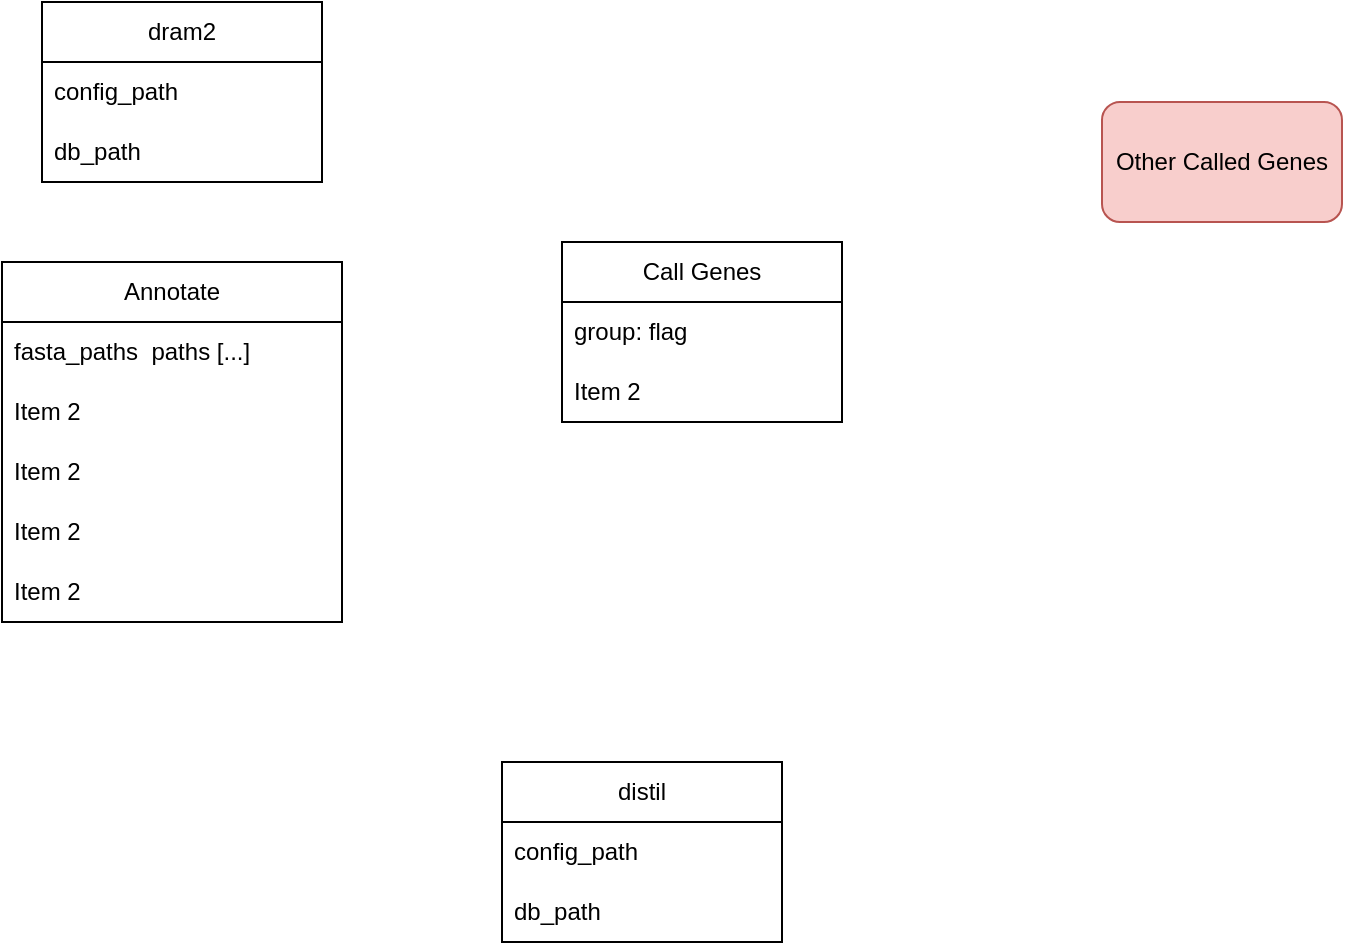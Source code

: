 <mxfile version="20.7.3" type="github">
  <diagram id="w-Xyo9Is_YRTP1HlIPA3" name="Page-1">
    <mxGraphModel dx="1274" dy="870" grid="1" gridSize="10" guides="1" tooltips="1" connect="1" arrows="1" fold="1" page="1" pageScale="1" pageWidth="850" pageHeight="1100" math="0" shadow="0">
      <root>
        <mxCell id="0" />
        <mxCell id="1" parent="0" />
        <mxCell id="yhTA2E3plXpeRWv1TqRp-2" value="dram2" style="swimlane;fontStyle=0;childLayout=stackLayout;horizontal=1;startSize=30;horizontalStack=0;resizeParent=1;resizeParentMax=0;resizeLast=0;collapsible=1;marginBottom=0;whiteSpace=wrap;html=1;" vertex="1" parent="1">
          <mxGeometry x="80" y="90" width="140" height="90" as="geometry" />
        </mxCell>
        <mxCell id="yhTA2E3plXpeRWv1TqRp-3" value="config_path" style="text;strokeColor=none;fillColor=none;align=left;verticalAlign=middle;spacingLeft=4;spacingRight=4;overflow=hidden;points=[[0,0.5],[1,0.5]];portConstraint=eastwest;rotatable=0;whiteSpace=wrap;html=1;" vertex="1" parent="yhTA2E3plXpeRWv1TqRp-2">
          <mxGeometry y="30" width="140" height="30" as="geometry" />
        </mxCell>
        <mxCell id="yhTA2E3plXpeRWv1TqRp-4" value="db_path" style="text;strokeColor=none;fillColor=none;align=left;verticalAlign=middle;spacingLeft=4;spacingRight=4;overflow=hidden;points=[[0,0.5],[1,0.5]];portConstraint=eastwest;rotatable=0;whiteSpace=wrap;html=1;" vertex="1" parent="yhTA2E3plXpeRWv1TqRp-2">
          <mxGeometry y="60" width="140" height="30" as="geometry" />
        </mxCell>
        <mxCell id="yhTA2E3plXpeRWv1TqRp-6" value="Call Genes" style="swimlane;fontStyle=0;childLayout=stackLayout;horizontal=1;startSize=30;horizontalStack=0;resizeParent=1;resizeParentMax=0;resizeLast=0;collapsible=1;marginBottom=0;whiteSpace=wrap;html=1;" vertex="1" parent="1">
          <mxGeometry x="340" y="210" width="140" height="90" as="geometry" />
        </mxCell>
        <mxCell id="yhTA2E3plXpeRWv1TqRp-7" value="group: flag" style="text;strokeColor=none;fillColor=none;align=left;verticalAlign=middle;spacingLeft=4;spacingRight=4;overflow=hidden;points=[[0,0.5],[1,0.5]];portConstraint=eastwest;rotatable=0;whiteSpace=wrap;html=1;" vertex="1" parent="yhTA2E3plXpeRWv1TqRp-6">
          <mxGeometry y="30" width="140" height="30" as="geometry" />
        </mxCell>
        <mxCell id="yhTA2E3plXpeRWv1TqRp-8" value="Item 2" style="text;strokeColor=none;fillColor=none;align=left;verticalAlign=middle;spacingLeft=4;spacingRight=4;overflow=hidden;points=[[0,0.5],[1,0.5]];portConstraint=eastwest;rotatable=0;whiteSpace=wrap;html=1;" vertex="1" parent="yhTA2E3plXpeRWv1TqRp-6">
          <mxGeometry y="60" width="140" height="30" as="geometry" />
        </mxCell>
        <mxCell id="yhTA2E3plXpeRWv1TqRp-14" value="Other Called Genes" style="rounded=1;whiteSpace=wrap;html=1;fillColor=#f8cecc;strokeColor=#b85450;" vertex="1" parent="1">
          <mxGeometry x="610" y="140" width="120" height="60" as="geometry" />
        </mxCell>
        <mxCell id="yhTA2E3plXpeRWv1TqRp-15" value="Annotate" style="swimlane;fontStyle=0;childLayout=stackLayout;horizontal=1;startSize=30;horizontalStack=0;resizeParent=1;resizeParentMax=0;resizeLast=0;collapsible=1;marginBottom=0;whiteSpace=wrap;html=1;" vertex="1" parent="1">
          <mxGeometry x="60" y="220" width="170" height="180" as="geometry" />
        </mxCell>
        <mxCell id="yhTA2E3plXpeRWv1TqRp-17" value="fasta_paths&amp;nbsp; paths [...]" style="text;strokeColor=none;fillColor=none;align=left;verticalAlign=middle;spacingLeft=4;spacingRight=4;overflow=hidden;points=[[0,0.5],[1,0.5]];portConstraint=eastwest;rotatable=0;whiteSpace=wrap;html=1;" vertex="1" parent="yhTA2E3plXpeRWv1TqRp-15">
          <mxGeometry y="30" width="170" height="30" as="geometry" />
        </mxCell>
        <mxCell id="yhTA2E3plXpeRWv1TqRp-18" value="Item 2" style="text;strokeColor=none;fillColor=none;align=left;verticalAlign=middle;spacingLeft=4;spacingRight=4;overflow=hidden;points=[[0,0.5],[1,0.5]];portConstraint=eastwest;rotatable=0;whiteSpace=wrap;html=1;" vertex="1" parent="yhTA2E3plXpeRWv1TqRp-15">
          <mxGeometry y="60" width="170" height="30" as="geometry" />
        </mxCell>
        <mxCell id="yhTA2E3plXpeRWv1TqRp-19" value="Item 2" style="text;strokeColor=none;fillColor=none;align=left;verticalAlign=middle;spacingLeft=4;spacingRight=4;overflow=hidden;points=[[0,0.5],[1,0.5]];portConstraint=eastwest;rotatable=0;whiteSpace=wrap;html=1;" vertex="1" parent="yhTA2E3plXpeRWv1TqRp-15">
          <mxGeometry y="90" width="170" height="30" as="geometry" />
        </mxCell>
        <mxCell id="yhTA2E3plXpeRWv1TqRp-20" value="Item 2" style="text;strokeColor=none;fillColor=none;align=left;verticalAlign=middle;spacingLeft=4;spacingRight=4;overflow=hidden;points=[[0,0.5],[1,0.5]];portConstraint=eastwest;rotatable=0;whiteSpace=wrap;html=1;" vertex="1" parent="yhTA2E3plXpeRWv1TqRp-15">
          <mxGeometry y="120" width="170" height="30" as="geometry" />
        </mxCell>
        <mxCell id="yhTA2E3plXpeRWv1TqRp-21" value="Item 2" style="text;strokeColor=none;fillColor=none;align=left;verticalAlign=middle;spacingLeft=4;spacingRight=4;overflow=hidden;points=[[0,0.5],[1,0.5]];portConstraint=eastwest;rotatable=0;whiteSpace=wrap;html=1;" vertex="1" parent="yhTA2E3plXpeRWv1TqRp-15">
          <mxGeometry y="150" width="170" height="30" as="geometry" />
        </mxCell>
        <mxCell id="yhTA2E3plXpeRWv1TqRp-22" value="distil" style="swimlane;fontStyle=0;childLayout=stackLayout;horizontal=1;startSize=30;horizontalStack=0;resizeParent=1;resizeParentMax=0;resizeLast=0;collapsible=1;marginBottom=0;whiteSpace=wrap;html=1;" vertex="1" parent="1">
          <mxGeometry x="310" y="470" width="140" height="90" as="geometry" />
        </mxCell>
        <mxCell id="yhTA2E3plXpeRWv1TqRp-23" value="config_path" style="text;strokeColor=none;fillColor=none;align=left;verticalAlign=middle;spacingLeft=4;spacingRight=4;overflow=hidden;points=[[0,0.5],[1,0.5]];portConstraint=eastwest;rotatable=0;whiteSpace=wrap;html=1;" vertex="1" parent="yhTA2E3plXpeRWv1TqRp-22">
          <mxGeometry y="30" width="140" height="30" as="geometry" />
        </mxCell>
        <mxCell id="yhTA2E3plXpeRWv1TqRp-24" value="db_path" style="text;strokeColor=none;fillColor=none;align=left;verticalAlign=middle;spacingLeft=4;spacingRight=4;overflow=hidden;points=[[0,0.5],[1,0.5]];portConstraint=eastwest;rotatable=0;whiteSpace=wrap;html=1;" vertex="1" parent="yhTA2E3plXpeRWv1TqRp-22">
          <mxGeometry y="60" width="140" height="30" as="geometry" />
        </mxCell>
      </root>
    </mxGraphModel>
  </diagram>
</mxfile>

